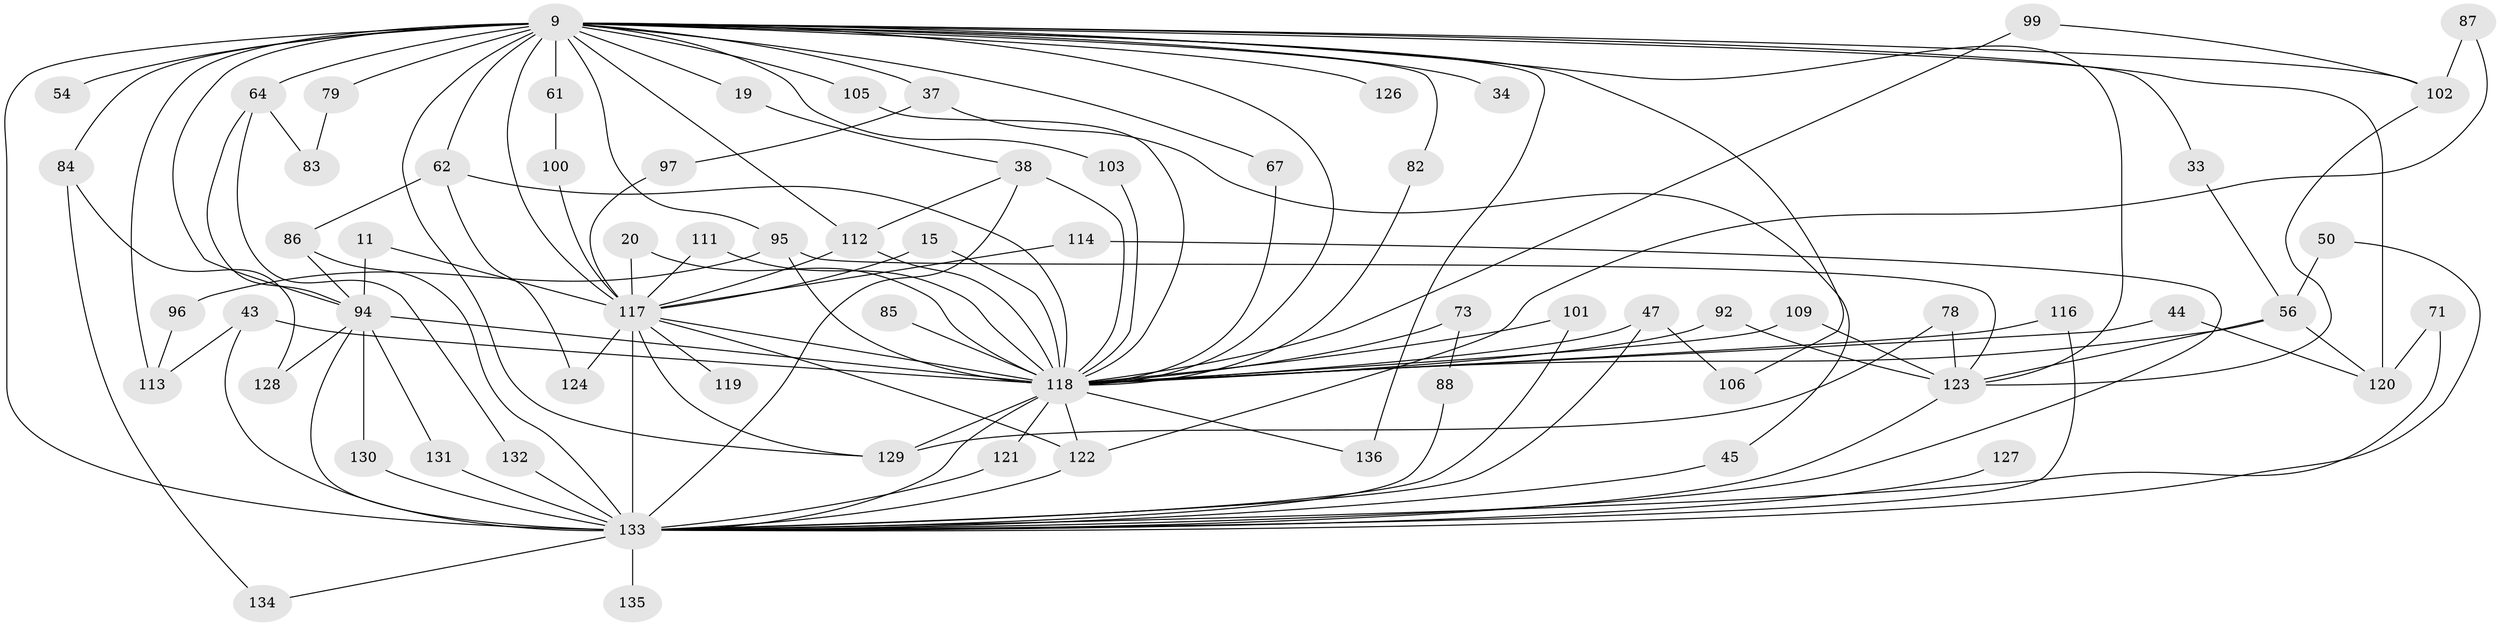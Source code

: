// original degree distribution, {27: 0.007352941176470588, 23: 0.022058823529411766, 18: 0.007352941176470588, 39: 0.007352941176470588, 21: 0.007352941176470588, 22: 0.007352941176470588, 24: 0.007352941176470588, 20: 0.007352941176470588, 3: 0.21323529411764705, 5: 0.0661764705882353, 2: 0.5073529411764706, 4: 0.11029411764705882, 6: 0.029411764705882353}
// Generated by graph-tools (version 1.1) at 2025/48/03/04/25 21:48:35]
// undirected, 68 vertices, 129 edges
graph export_dot {
graph [start="1"]
  node [color=gray90,style=filled];
  9 [super="+5+3"];
  11;
  15;
  19;
  20;
  33;
  34;
  37 [super="+29"];
  38 [super="+16"];
  43 [super="+23"];
  44;
  45;
  47 [super="+46"];
  50;
  54;
  56 [super="+24"];
  61;
  62 [super="+39"];
  64 [super="+57"];
  67;
  71;
  73;
  78;
  79;
  82;
  83;
  84;
  85;
  86 [super="+60"];
  87;
  88;
  92;
  94 [super="+76+89"];
  95 [super="+55"];
  96;
  97;
  99;
  100;
  101;
  102 [super="+53+36"];
  103;
  105;
  106;
  109;
  111;
  112 [super="+93+80"];
  113 [super="+108+32"];
  114;
  116 [super="+65"];
  117 [super="+70+40+107"];
  118 [super="+26+6"];
  119;
  120 [super="+98+17"];
  121 [super="+115"];
  122 [super="+21"];
  123 [super="+14+75+91"];
  124;
  126;
  127;
  128;
  129 [super="+125+30+68+104"];
  130;
  131;
  132;
  133 [super="+110+59+81"];
  134;
  135;
  136 [super="+22+41+51"];
  9 -- 19;
  9 -- 33;
  9 -- 34 [weight=2];
  9 -- 54 [weight=2];
  9 -- 105;
  9 -- 64 [weight=3];
  9 -- 37 [weight=3];
  9 -- 103;
  9 -- 61 [weight=2];
  9 -- 67;
  9 -- 79;
  9 -- 82;
  9 -- 84 [weight=2];
  9 -- 95 [weight=2];
  9 -- 102 [weight=4];
  9 -- 106;
  9 -- 118 [weight=9];
  9 -- 120 [weight=4];
  9 -- 126 [weight=2];
  9 -- 123 [weight=2];
  9 -- 136 [weight=3];
  9 -- 117 [weight=13];
  9 -- 94 [weight=2];
  9 -- 129;
  9 -- 133 [weight=12];
  9 -- 113 [weight=2];
  9 -- 62;
  9 -- 112;
  11 -- 117 [weight=2];
  11 -- 94;
  15 -- 117;
  15 -- 118;
  19 -- 38;
  20 -- 117;
  20 -- 118;
  33 -- 56;
  37 -- 45;
  37 -- 97;
  38 -- 118;
  38 -- 133 [weight=2];
  38 -- 112;
  43 -- 118;
  43 -- 113 [weight=2];
  43 -- 133 [weight=2];
  44 -- 120;
  44 -- 118 [weight=2];
  45 -- 133;
  47 -- 106;
  47 -- 118 [weight=2];
  47 -- 133;
  50 -- 56;
  50 -- 133;
  56 -- 123;
  56 -- 120;
  56 -- 118 [weight=2];
  61 -- 100;
  62 -- 86;
  62 -- 124;
  62 -- 118;
  64 -- 83;
  64 -- 132;
  64 -- 94;
  67 -- 118;
  71 -- 120;
  71 -- 133;
  73 -- 88;
  73 -- 118;
  78 -- 123;
  78 -- 129;
  79 -- 83;
  82 -- 118;
  84 -- 128;
  84 -- 134;
  85 -- 118;
  86 -- 94;
  86 -- 133 [weight=2];
  87 -- 102;
  87 -- 122;
  88 -- 133;
  92 -- 123;
  92 -- 118;
  94 -- 118 [weight=4];
  94 -- 128;
  94 -- 130;
  94 -- 131;
  94 -- 133;
  95 -- 96;
  95 -- 123;
  95 -- 118 [weight=2];
  96 -- 113;
  97 -- 117;
  99 -- 102;
  99 -- 118;
  100 -- 117;
  101 -- 118;
  101 -- 133;
  102 -- 123;
  103 -- 118;
  105 -- 118;
  109 -- 123;
  109 -- 118;
  111 -- 117;
  111 -- 118;
  112 -- 117;
  112 -- 118;
  114 -- 117;
  114 -- 133;
  116 -- 118 [weight=2];
  116 -- 133;
  117 -- 119 [weight=2];
  117 -- 124;
  117 -- 118 [weight=7];
  117 -- 129 [weight=3];
  117 -- 133 [weight=5];
  117 -- 122;
  118 -- 136 [weight=2];
  118 -- 121 [weight=2];
  118 -- 129 [weight=3];
  118 -- 133 [weight=8];
  118 -- 122;
  121 -- 133;
  122 -- 133;
  123 -- 133 [weight=2];
  127 -- 133 [weight=2];
  130 -- 133;
  131 -- 133;
  132 -- 133;
  133 -- 135 [weight=2];
  133 -- 134;
}
